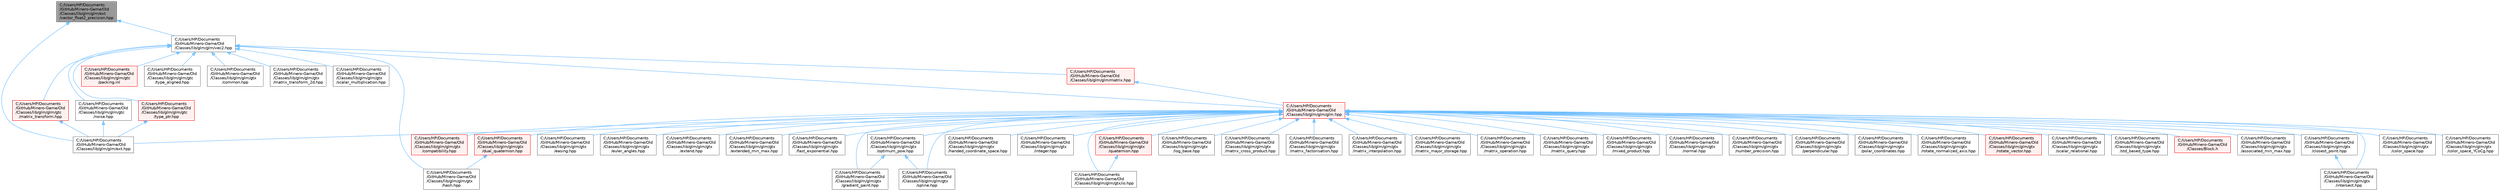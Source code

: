 digraph "C:/Users/HP/Documents/GitHub/Minero-Game/Old/Classes/lib/glm/glm/ext/vector_float2_precision.hpp"
{
 // LATEX_PDF_SIZE
  bgcolor="transparent";
  edge [fontname=Helvetica,fontsize=10,labelfontname=Helvetica,labelfontsize=10];
  node [fontname=Helvetica,fontsize=10,shape=box,height=0.2,width=0.4];
  Node1 [id="Node000001",label="C:/Users/HP/Documents\l/GitHub/Minero-Game/Old\l/Classes/lib/glm/glm/ext\l/vector_float2_precision.hpp",height=0.2,width=0.4,color="gray40", fillcolor="grey60", style="filled", fontcolor="black",tooltip=" "];
  Node1 -> Node2 [id="edge119_Node000001_Node000002",dir="back",color="steelblue1",style="solid",tooltip=" "];
  Node2 [id="Node000002",label="C:/Users/HP/Documents\l/GitHub/Minero-Game/Old\l/Classes/lib/glm/glm/ext.hpp",height=0.2,width=0.4,color="grey40", fillcolor="white", style="filled",URL="$_old_2_classes_2lib_2glm_2glm_2ext_8hpp.html",tooltip=" "];
  Node1 -> Node3 [id="edge120_Node000001_Node000003",dir="back",color="steelblue1",style="solid",tooltip=" "];
  Node3 [id="Node000003",label="C:/Users/HP/Documents\l/GitHub/Minero-Game/Old\l/Classes/lib/glm/glm/vec2.hpp",height=0.2,width=0.4,color="grey40", fillcolor="white", style="filled",URL="$_old_2_classes_2lib_2glm_2glm_2vec2_8hpp.html",tooltip=" "];
  Node3 -> Node4 [id="edge121_Node000003_Node000004",dir="back",color="steelblue1",style="solid",tooltip=" "];
  Node4 [id="Node000004",label="C:/Users/HP/Documents\l/GitHub/Minero-Game/Old\l/Classes/lib/glm/glm/glm.hpp",height=0.2,width=0.4,color="red", fillcolor="#FFF0F0", style="filled",URL="$_old_2_classes_2lib_2glm_2glm_2glm_8hpp.html",tooltip=" "];
  Node4 -> Node5 [id="edge122_Node000004_Node000005",dir="back",color="steelblue1",style="solid",tooltip=" "];
  Node5 [id="Node000005",label="C:/Users/HP/Documents\l/GitHub/Minero-Game/Old\l/Classes/Block.h",height=0.2,width=0.4,color="red", fillcolor="#FFF0F0", style="filled",URL="$_old_2_classes_2_block_8h.html",tooltip=" "];
  Node4 -> Node2 [id="edge123_Node000004_Node000002",dir="back",color="steelblue1",style="solid",tooltip=" "];
  Node4 -> Node21 [id="edge124_Node000004_Node000021",dir="back",color="steelblue1",style="solid",tooltip=" "];
  Node21 [id="Node000021",label="C:/Users/HP/Documents\l/GitHub/Minero-Game/Old\l/Classes/lib/glm/glm/gtx\l/associated_min_max.hpp",height=0.2,width=0.4,color="grey40", fillcolor="white", style="filled",URL="$_old_2_classes_2lib_2glm_2glm_2gtx_2associated__min__max_8hpp.html",tooltip=" "];
  Node4 -> Node22 [id="edge125_Node000004_Node000022",dir="back",color="steelblue1",style="solid",tooltip=" "];
  Node22 [id="Node000022",label="C:/Users/HP/Documents\l/GitHub/Minero-Game/Old\l/Classes/lib/glm/glm/gtx\l/closest_point.hpp",height=0.2,width=0.4,color="grey40", fillcolor="white", style="filled",URL="$_old_2_classes_2lib_2glm_2glm_2gtx_2closest__point_8hpp.html",tooltip=" "];
  Node22 -> Node23 [id="edge126_Node000022_Node000023",dir="back",color="steelblue1",style="solid",tooltip=" "];
  Node23 [id="Node000023",label="C:/Users/HP/Documents\l/GitHub/Minero-Game/Old\l/Classes/lib/glm/glm/gtx\l/intersect.hpp",height=0.2,width=0.4,color="grey40", fillcolor="white", style="filled",URL="$_old_2_classes_2lib_2glm_2glm_2gtx_2intersect_8hpp.html",tooltip=" "];
  Node4 -> Node24 [id="edge127_Node000004_Node000024",dir="back",color="steelblue1",style="solid",tooltip=" "];
  Node24 [id="Node000024",label="C:/Users/HP/Documents\l/GitHub/Minero-Game/Old\l/Classes/lib/glm/glm/gtx\l/color_space.hpp",height=0.2,width=0.4,color="grey40", fillcolor="white", style="filled",URL="$_old_2_classes_2lib_2glm_2glm_2gtx_2color__space_8hpp.html",tooltip=" "];
  Node4 -> Node25 [id="edge128_Node000004_Node000025",dir="back",color="steelblue1",style="solid",tooltip=" "];
  Node25 [id="Node000025",label="C:/Users/HP/Documents\l/GitHub/Minero-Game/Old\l/Classes/lib/glm/glm/gtx\l/color_space_YCoCg.hpp",height=0.2,width=0.4,color="grey40", fillcolor="white", style="filled",URL="$_old_2_classes_2lib_2glm_2glm_2gtx_2color__space___y_co_cg_8hpp.html",tooltip=" "];
  Node4 -> Node26 [id="edge129_Node000004_Node000026",dir="back",color="steelblue1",style="solid",tooltip=" "];
  Node26 [id="Node000026",label="C:/Users/HP/Documents\l/GitHub/Minero-Game/Old\l/Classes/lib/glm/glm/gtx\l/compatibility.hpp",height=0.2,width=0.4,color="red", fillcolor="#FFF0F0", style="filled",URL="$_old_2_classes_2lib_2glm_2glm_2gtx_2compatibility_8hpp.html",tooltip=" "];
  Node4 -> Node29 [id="edge130_Node000004_Node000029",dir="back",color="steelblue1",style="solid",tooltip=" "];
  Node29 [id="Node000029",label="C:/Users/HP/Documents\l/GitHub/Minero-Game/Old\l/Classes/lib/glm/glm/gtx\l/dual_quaternion.hpp",height=0.2,width=0.4,color="red", fillcolor="#FFF0F0", style="filled",URL="$_old_2_classes_2lib_2glm_2glm_2gtx_2dual__quaternion_8hpp.html",tooltip=" "];
  Node29 -> Node30 [id="edge131_Node000029_Node000030",dir="back",color="steelblue1",style="solid",tooltip=" "];
  Node30 [id="Node000030",label="C:/Users/HP/Documents\l/GitHub/Minero-Game/Old\l/Classes/lib/glm/glm/gtx\l/hash.hpp",height=0.2,width=0.4,color="grey40", fillcolor="white", style="filled",URL="$_old_2_classes_2lib_2glm_2glm_2gtx_2hash_8hpp.html",tooltip=" "];
  Node4 -> Node35 [id="edge132_Node000004_Node000035",dir="back",color="steelblue1",style="solid",tooltip=" "];
  Node35 [id="Node000035",label="C:/Users/HP/Documents\l/GitHub/Minero-Game/Old\l/Classes/lib/glm/glm/gtx\l/easing.hpp",height=0.2,width=0.4,color="grey40", fillcolor="white", style="filled",URL="$_old_2_classes_2lib_2glm_2glm_2gtx_2easing_8hpp.html",tooltip=" "];
  Node4 -> Node28 [id="edge133_Node000004_Node000028",dir="back",color="steelblue1",style="solid",tooltip=" "];
  Node28 [id="Node000028",label="C:/Users/HP/Documents\l/GitHub/Minero-Game/Old\l/Classes/lib/glm/glm/gtx\l/euler_angles.hpp",height=0.2,width=0.4,color="grey40", fillcolor="white", style="filled",URL="$_old_2_classes_2lib_2glm_2glm_2gtx_2euler__angles_8hpp.html",tooltip=" "];
  Node4 -> Node36 [id="edge134_Node000004_Node000036",dir="back",color="steelblue1",style="solid",tooltip=" "];
  Node36 [id="Node000036",label="C:/Users/HP/Documents\l/GitHub/Minero-Game/Old\l/Classes/lib/glm/glm/gtx\l/extend.hpp",height=0.2,width=0.4,color="grey40", fillcolor="white", style="filled",URL="$_old_2_classes_2lib_2glm_2glm_2gtx_2extend_8hpp.html",tooltip=" "];
  Node4 -> Node37 [id="edge135_Node000004_Node000037",dir="back",color="steelblue1",style="solid",tooltip=" "];
  Node37 [id="Node000037",label="C:/Users/HP/Documents\l/GitHub/Minero-Game/Old\l/Classes/lib/glm/glm/gtx\l/extended_min_max.hpp",height=0.2,width=0.4,color="grey40", fillcolor="white", style="filled",URL="$_old_2_classes_2lib_2glm_2glm_2gtx_2extended__min__max_8hpp.html",tooltip=" "];
  Node4 -> Node38 [id="edge136_Node000004_Node000038",dir="back",color="steelblue1",style="solid",tooltip=" "];
  Node38 [id="Node000038",label="C:/Users/HP/Documents\l/GitHub/Minero-Game/Old\l/Classes/lib/glm/glm/gtx\l/fast_exponential.hpp",height=0.2,width=0.4,color="grey40", fillcolor="white", style="filled",URL="$_old_2_classes_2lib_2glm_2glm_2gtx_2fast__exponential_8hpp.html",tooltip=" "];
  Node4 -> Node39 [id="edge137_Node000004_Node000039",dir="back",color="steelblue1",style="solid",tooltip=" "];
  Node39 [id="Node000039",label="C:/Users/HP/Documents\l/GitHub/Minero-Game/Old\l/Classes/lib/glm/glm/gtx\l/gradient_paint.hpp",height=0.2,width=0.4,color="grey40", fillcolor="white", style="filled",URL="$_old_2_classes_2lib_2glm_2glm_2gtx_2gradient__paint_8hpp.html",tooltip=" "];
  Node4 -> Node40 [id="edge138_Node000004_Node000040",dir="back",color="steelblue1",style="solid",tooltip=" "];
  Node40 [id="Node000040",label="C:/Users/HP/Documents\l/GitHub/Minero-Game/Old\l/Classes/lib/glm/glm/gtx\l/handed_coordinate_space.hpp",height=0.2,width=0.4,color="grey40", fillcolor="white", style="filled",URL="$_old_2_classes_2lib_2glm_2glm_2gtx_2handed__coordinate__space_8hpp.html",tooltip=" "];
  Node4 -> Node41 [id="edge139_Node000004_Node000041",dir="back",color="steelblue1",style="solid",tooltip=" "];
  Node41 [id="Node000041",label="C:/Users/HP/Documents\l/GitHub/Minero-Game/Old\l/Classes/lib/glm/glm/gtx\l/integer.hpp",height=0.2,width=0.4,color="grey40", fillcolor="white", style="filled",URL="$_old_2_classes_2lib_2glm_2glm_2gtx_2integer_8hpp.html",tooltip=" "];
  Node4 -> Node23 [id="edge140_Node000004_Node000023",dir="back",color="steelblue1",style="solid",tooltip=" "];
  Node4 -> Node34 [id="edge141_Node000004_Node000034",dir="back",color="steelblue1",style="solid",tooltip=" "];
  Node34 [id="Node000034",label="C:/Users/HP/Documents\l/GitHub/Minero-Game/Old\l/Classes/lib/glm/glm/gtx/io.hpp",height=0.2,width=0.4,color="grey40", fillcolor="white", style="filled",URL="$_old_2_classes_2lib_2glm_2glm_2gtx_2io_8hpp.html",tooltip=" "];
  Node4 -> Node42 [id="edge142_Node000004_Node000042",dir="back",color="steelblue1",style="solid",tooltip=" "];
  Node42 [id="Node000042",label="C:/Users/HP/Documents\l/GitHub/Minero-Game/Old\l/Classes/lib/glm/glm/gtx\l/log_base.hpp",height=0.2,width=0.4,color="grey40", fillcolor="white", style="filled",URL="$_old_2_classes_2lib_2glm_2glm_2gtx_2log__base_8hpp.html",tooltip=" "];
  Node4 -> Node43 [id="edge143_Node000004_Node000043",dir="back",color="steelblue1",style="solid",tooltip=" "];
  Node43 [id="Node000043",label="C:/Users/HP/Documents\l/GitHub/Minero-Game/Old\l/Classes/lib/glm/glm/gtx\l/matrix_cross_product.hpp",height=0.2,width=0.4,color="grey40", fillcolor="white", style="filled",URL="$_old_2_classes_2lib_2glm_2glm_2gtx_2matrix__cross__product_8hpp.html",tooltip=" "];
  Node4 -> Node44 [id="edge144_Node000004_Node000044",dir="back",color="steelblue1",style="solid",tooltip=" "];
  Node44 [id="Node000044",label="C:/Users/HP/Documents\l/GitHub/Minero-Game/Old\l/Classes/lib/glm/glm/gtx\l/matrix_factorisation.hpp",height=0.2,width=0.4,color="grey40", fillcolor="white", style="filled",URL="$_old_2_classes_2lib_2glm_2glm_2gtx_2matrix__factorisation_8hpp.html",tooltip=" "];
  Node4 -> Node45 [id="edge145_Node000004_Node000045",dir="back",color="steelblue1",style="solid",tooltip=" "];
  Node45 [id="Node000045",label="C:/Users/HP/Documents\l/GitHub/Minero-Game/Old\l/Classes/lib/glm/glm/gtx\l/matrix_interpolation.hpp",height=0.2,width=0.4,color="grey40", fillcolor="white", style="filled",URL="$_old_2_classes_2lib_2glm_2glm_2gtx_2matrix__interpolation_8hpp.html",tooltip=" "];
  Node4 -> Node46 [id="edge146_Node000004_Node000046",dir="back",color="steelblue1",style="solid",tooltip=" "];
  Node46 [id="Node000046",label="C:/Users/HP/Documents\l/GitHub/Minero-Game/Old\l/Classes/lib/glm/glm/gtx\l/matrix_major_storage.hpp",height=0.2,width=0.4,color="grey40", fillcolor="white", style="filled",URL="$_old_2_classes_2lib_2glm_2glm_2gtx_2matrix__major__storage_8hpp.html",tooltip=" "];
  Node4 -> Node47 [id="edge147_Node000004_Node000047",dir="back",color="steelblue1",style="solid",tooltip=" "];
  Node47 [id="Node000047",label="C:/Users/HP/Documents\l/GitHub/Minero-Game/Old\l/Classes/lib/glm/glm/gtx\l/matrix_operation.hpp",height=0.2,width=0.4,color="grey40", fillcolor="white", style="filled",URL="$_old_2_classes_2lib_2glm_2glm_2gtx_2matrix__operation_8hpp.html",tooltip=" "];
  Node4 -> Node48 [id="edge148_Node000004_Node000048",dir="back",color="steelblue1",style="solid",tooltip=" "];
  Node48 [id="Node000048",label="C:/Users/HP/Documents\l/GitHub/Minero-Game/Old\l/Classes/lib/glm/glm/gtx\l/matrix_query.hpp",height=0.2,width=0.4,color="grey40", fillcolor="white", style="filled",URL="$_old_2_classes_2lib_2glm_2glm_2gtx_2matrix__query_8hpp.html",tooltip=" "];
  Node4 -> Node49 [id="edge149_Node000004_Node000049",dir="back",color="steelblue1",style="solid",tooltip=" "];
  Node49 [id="Node000049",label="C:/Users/HP/Documents\l/GitHub/Minero-Game/Old\l/Classes/lib/glm/glm/gtx\l/mixed_product.hpp",height=0.2,width=0.4,color="grey40", fillcolor="white", style="filled",URL="$_old_2_classes_2lib_2glm_2glm_2gtx_2mixed__product_8hpp.html",tooltip=" "];
  Node4 -> Node50 [id="edge150_Node000004_Node000050",dir="back",color="steelblue1",style="solid",tooltip=" "];
  Node50 [id="Node000050",label="C:/Users/HP/Documents\l/GitHub/Minero-Game/Old\l/Classes/lib/glm/glm/gtx\l/normal.hpp",height=0.2,width=0.4,color="grey40", fillcolor="white", style="filled",URL="$_old_2_classes_2lib_2glm_2glm_2gtx_2normal_8hpp.html",tooltip=" "];
  Node4 -> Node51 [id="edge151_Node000004_Node000051",dir="back",color="steelblue1",style="solid",tooltip=" "];
  Node51 [id="Node000051",label="C:/Users/HP/Documents\l/GitHub/Minero-Game/Old\l/Classes/lib/glm/glm/gtx\l/number_precision.hpp",height=0.2,width=0.4,color="grey40", fillcolor="white", style="filled",URL="$_old_2_classes_2lib_2glm_2glm_2gtx_2number__precision_8hpp.html",tooltip=" "];
  Node4 -> Node52 [id="edge152_Node000004_Node000052",dir="back",color="steelblue1",style="solid",tooltip=" "];
  Node52 [id="Node000052",label="C:/Users/HP/Documents\l/GitHub/Minero-Game/Old\l/Classes/lib/glm/glm/gtx\l/optimum_pow.hpp",height=0.2,width=0.4,color="grey40", fillcolor="white", style="filled",URL="$_old_2_classes_2lib_2glm_2glm_2gtx_2optimum__pow_8hpp.html",tooltip=" "];
  Node52 -> Node39 [id="edge153_Node000052_Node000039",dir="back",color="steelblue1",style="solid",tooltip=" "];
  Node52 -> Node53 [id="edge154_Node000052_Node000053",dir="back",color="steelblue1",style="solid",tooltip=" "];
  Node53 [id="Node000053",label="C:/Users/HP/Documents\l/GitHub/Minero-Game/Old\l/Classes/lib/glm/glm/gtx\l/spline.hpp",height=0.2,width=0.4,color="grey40", fillcolor="white", style="filled",URL="$_old_2_classes_2lib_2glm_2glm_2gtx_2spline_8hpp.html",tooltip=" "];
  Node4 -> Node54 [id="edge155_Node000004_Node000054",dir="back",color="steelblue1",style="solid",tooltip=" "];
  Node54 [id="Node000054",label="C:/Users/HP/Documents\l/GitHub/Minero-Game/Old\l/Classes/lib/glm/glm/gtx\l/perpendicular.hpp",height=0.2,width=0.4,color="grey40", fillcolor="white", style="filled",URL="$_old_2_classes_2lib_2glm_2glm_2gtx_2perpendicular_8hpp.html",tooltip=" "];
  Node4 -> Node55 [id="edge156_Node000004_Node000055",dir="back",color="steelblue1",style="solid",tooltip=" "];
  Node55 [id="Node000055",label="C:/Users/HP/Documents\l/GitHub/Minero-Game/Old\l/Classes/lib/glm/glm/gtx\l/polar_coordinates.hpp",height=0.2,width=0.4,color="grey40", fillcolor="white", style="filled",URL="$_old_2_classes_2lib_2glm_2glm_2gtx_2polar__coordinates_8hpp.html",tooltip=" "];
  Node4 -> Node56 [id="edge157_Node000004_Node000056",dir="back",color="steelblue1",style="solid",tooltip=" "];
  Node56 [id="Node000056",label="C:/Users/HP/Documents\l/GitHub/Minero-Game/Old\l/Classes/lib/glm/glm/gtx\l/quaternion.hpp",height=0.2,width=0.4,color="red", fillcolor="#FFF0F0", style="filled",URL="$_old_2_classes_2lib_2glm_2glm_2gtx_2quaternion_8hpp.html",tooltip=" "];
  Node56 -> Node34 [id="edge158_Node000056_Node000034",dir="back",color="steelblue1",style="solid",tooltip=" "];
  Node4 -> Node59 [id="edge159_Node000004_Node000059",dir="back",color="steelblue1",style="solid",tooltip=" "];
  Node59 [id="Node000059",label="C:/Users/HP/Documents\l/GitHub/Minero-Game/Old\l/Classes/lib/glm/glm/gtx\l/rotate_normalized_axis.hpp",height=0.2,width=0.4,color="grey40", fillcolor="white", style="filled",URL="$_old_2_classes_2lib_2glm_2glm_2gtx_2rotate__normalized__axis_8hpp.html",tooltip=" "];
  Node4 -> Node60 [id="edge160_Node000004_Node000060",dir="back",color="steelblue1",style="solid",tooltip=" "];
  Node60 [id="Node000060",label="C:/Users/HP/Documents\l/GitHub/Minero-Game/Old\l/Classes/lib/glm/glm/gtx\l/rotate_vector.hpp",height=0.2,width=0.4,color="red", fillcolor="#FFF0F0", style="filled",URL="$_old_2_classes_2lib_2glm_2glm_2gtx_2rotate__vector_8hpp.html",tooltip=" "];
  Node4 -> Node61 [id="edge161_Node000004_Node000061",dir="back",color="steelblue1",style="solid",tooltip=" "];
  Node61 [id="Node000061",label="C:/Users/HP/Documents\l/GitHub/Minero-Game/Old\l/Classes/lib/glm/glm/gtx\l/scalar_relational.hpp",height=0.2,width=0.4,color="grey40", fillcolor="white", style="filled",URL="$_old_2_classes_2lib_2glm_2glm_2gtx_2scalar__relational_8hpp.html",tooltip=" "];
  Node4 -> Node53 [id="edge162_Node000004_Node000053",dir="back",color="steelblue1",style="solid",tooltip=" "];
  Node4 -> Node62 [id="edge163_Node000004_Node000062",dir="back",color="steelblue1",style="solid",tooltip=" "];
  Node62 [id="Node000062",label="C:/Users/HP/Documents\l/GitHub/Minero-Game/Old\l/Classes/lib/glm/glm/gtx\l/std_based_type.hpp",height=0.2,width=0.4,color="grey40", fillcolor="white", style="filled",URL="$_old_2_classes_2lib_2glm_2glm_2gtx_2std__based__type_8hpp.html",tooltip=" "];
  Node3 -> Node69 [id="edge164_Node000003_Node000069",dir="back",color="steelblue1",style="solid",tooltip=" "];
  Node69 [id="Node000069",label="C:/Users/HP/Documents\l/GitHub/Minero-Game/Old\l/Classes/lib/glm/glm/gtc\l/matrix_transform.hpp",height=0.2,width=0.4,color="red", fillcolor="#FFF0F0", style="filled",URL="$_old_2_classes_2lib_2glm_2glm_2gtc_2matrix__transform_8hpp.html",tooltip=" "];
  Node69 -> Node2 [id="edge165_Node000069_Node000002",dir="back",color="steelblue1",style="solid",tooltip=" "];
  Node3 -> Node84 [id="edge166_Node000003_Node000084",dir="back",color="steelblue1",style="solid",tooltip=" "];
  Node84 [id="Node000084",label="C:/Users/HP/Documents\l/GitHub/Minero-Game/Old\l/Classes/lib/glm/glm/gtc\l/noise.hpp",height=0.2,width=0.4,color="grey40", fillcolor="white", style="filled",URL="$_old_2_classes_2lib_2glm_2glm_2gtc_2noise_8hpp.html",tooltip=" "];
  Node84 -> Node2 [id="edge167_Node000084_Node000002",dir="back",color="steelblue1",style="solid",tooltip=" "];
  Node3 -> Node85 [id="edge168_Node000003_Node000085",dir="back",color="steelblue1",style="solid",tooltip=" "];
  Node85 [id="Node000085",label="C:/Users/HP/Documents\l/GitHub/Minero-Game/Old\l/Classes/lib/glm/glm/gtc\l/packing.inl",height=0.2,width=0.4,color="red", fillcolor="#FFF0F0", style="filled",URL="$_old_2_classes_2lib_2glm_2glm_2gtc_2packing_8inl.html",tooltip=" "];
  Node3 -> Node86 [id="edge169_Node000003_Node000086",dir="back",color="steelblue1",style="solid",tooltip=" "];
  Node86 [id="Node000086",label="C:/Users/HP/Documents\l/GitHub/Minero-Game/Old\l/Classes/lib/glm/glm/gtc\l/type_aligned.hpp",height=0.2,width=0.4,color="grey40", fillcolor="white", style="filled",URL="$_old_2_classes_2lib_2glm_2glm_2gtc_2type__aligned_8hpp.html",tooltip=" "];
  Node3 -> Node78 [id="edge170_Node000003_Node000078",dir="back",color="steelblue1",style="solid",tooltip=" "];
  Node78 [id="Node000078",label="C:/Users/HP/Documents\l/GitHub/Minero-Game/Old\l/Classes/lib/glm/glm/gtc\l/type_ptr.hpp",height=0.2,width=0.4,color="red", fillcolor="#FFF0F0", style="filled",URL="$_old_2_classes_2lib_2glm_2glm_2gtc_2type__ptr_8hpp.html",tooltip=" "];
  Node78 -> Node2 [id="edge171_Node000078_Node000002",dir="back",color="steelblue1",style="solid",tooltip=" "];
  Node3 -> Node87 [id="edge172_Node000003_Node000087",dir="back",color="steelblue1",style="solid",tooltip=" "];
  Node87 [id="Node000087",label="C:/Users/HP/Documents\l/GitHub/Minero-Game/Old\l/Classes/lib/glm/glm/gtx\l/common.hpp",height=0.2,width=0.4,color="grey40", fillcolor="white", style="filled",URL="$_old_2_classes_2lib_2glm_2glm_2gtx_2common_8hpp.html",tooltip=" "];
  Node3 -> Node30 [id="edge173_Node000003_Node000030",dir="back",color="steelblue1",style="solid",tooltip=" "];
  Node3 -> Node88 [id="edge174_Node000003_Node000088",dir="back",color="steelblue1",style="solid",tooltip=" "];
  Node88 [id="Node000088",label="C:/Users/HP/Documents\l/GitHub/Minero-Game/Old\l/Classes/lib/glm/glm/gtx\l/matrix_transform_2d.hpp",height=0.2,width=0.4,color="grey40", fillcolor="white", style="filled",URL="$_old_2_classes_2lib_2glm_2glm_2gtx_2matrix__transform__2d_8hpp.html",tooltip=" "];
  Node3 -> Node89 [id="edge175_Node000003_Node000089",dir="back",color="steelblue1",style="solid",tooltip=" "];
  Node89 [id="Node000089",label="C:/Users/HP/Documents\l/GitHub/Minero-Game/Old\l/Classes/lib/glm/glm/gtx\l/scalar_multiplication.hpp",height=0.2,width=0.4,color="grey40", fillcolor="white", style="filled",URL="$_old_2_classes_2lib_2glm_2glm_2gtx_2scalar__multiplication_8hpp.html",tooltip=" "];
  Node3 -> Node90 [id="edge176_Node000003_Node000090",dir="back",color="steelblue1",style="solid",tooltip=" "];
  Node90 [id="Node000090",label="C:/Users/HP/Documents\l/GitHub/Minero-Game/Old\l/Classes/lib/glm/glm/matrix.hpp",height=0.2,width=0.4,color="red", fillcolor="#FFF0F0", style="filled",URL="$_old_2_classes_2lib_2glm_2glm_2matrix_8hpp.html",tooltip=" "];
  Node90 -> Node4 [id="edge177_Node000090_Node000004",dir="back",color="steelblue1",style="solid",tooltip=" "];
}
